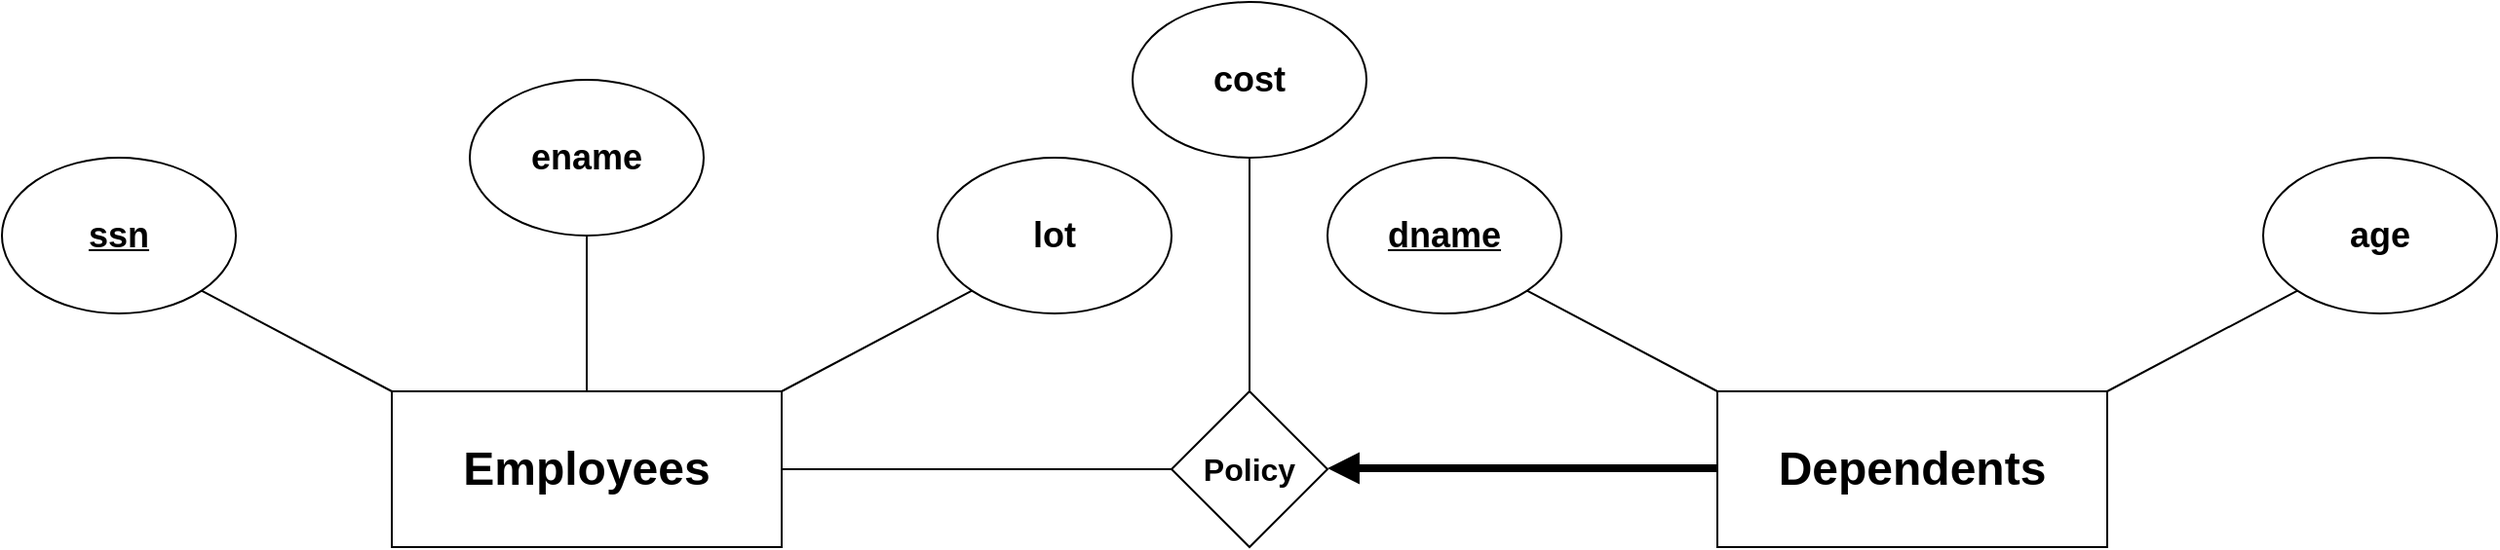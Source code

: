 <mxfile version="20.3.0" type="device"><diagram id="OvXxKjPO3RPC6y7bqK-N" name="Page-1"><mxGraphModel dx="1422" dy="857" grid="1" gridSize="10" guides="1" tooltips="1" connect="1" arrows="1" fold="1" page="1" pageScale="1" pageWidth="827" pageHeight="1169" math="0" shadow="0"><root><mxCell id="0"/><mxCell id="1" parent="0"/><mxCell id="r3o91FJ2YCAC541-YusK-1" value="&lt;b&gt;&lt;font style=&quot;font-size: 24px;&quot;&gt;Employees&lt;/font&gt;&lt;/b&gt;" style="rounded=0;whiteSpace=wrap;html=1;" parent="1" vertex="1"><mxGeometry x="200" y="200" width="200" height="80" as="geometry"/></mxCell><mxCell id="r3o91FJ2YCAC541-YusK-2" value="&lt;b&gt;&lt;u&gt;&lt;font style=&quot;font-size: 18px;&quot;&gt;ssn&lt;/font&gt;&lt;/u&gt;&lt;/b&gt;" style="ellipse;whiteSpace=wrap;html=1;" parent="1" vertex="1"><mxGeometry y="80" width="120" height="80" as="geometry"/></mxCell><mxCell id="r3o91FJ2YCAC541-YusK-3" value="&lt;font style=&quot;font-size: 18px;&quot;&gt;&lt;b style=&quot;&quot;&gt;ename&lt;/b&gt;&lt;/font&gt;" style="ellipse;whiteSpace=wrap;html=1;" parent="1" vertex="1"><mxGeometry x="240" y="40" width="120" height="80" as="geometry"/></mxCell><mxCell id="r3o91FJ2YCAC541-YusK-4" value="&lt;b&gt;&lt;font style=&quot;font-size: 18px;&quot;&gt;lot&lt;/font&gt;&lt;/b&gt;" style="ellipse;whiteSpace=wrap;html=1;" parent="1" vertex="1"><mxGeometry x="480" y="80" width="120" height="80" as="geometry"/></mxCell><mxCell id="r3o91FJ2YCAC541-YusK-6" value="" style="endArrow=none;html=1;rounded=0;entryX=0;entryY=0;entryDx=0;entryDy=0;exitX=1;exitY=1;exitDx=0;exitDy=0;" parent="1" source="r3o91FJ2YCAC541-YusK-2" target="r3o91FJ2YCAC541-YusK-1" edge="1"><mxGeometry width="50" height="50" relative="1" as="geometry"><mxPoint x="270" y="460" as="sourcePoint"/><mxPoint x="320" y="410" as="targetPoint"/></mxGeometry></mxCell><mxCell id="r3o91FJ2YCAC541-YusK-7" value="" style="endArrow=none;html=1;rounded=0;entryX=1;entryY=0;entryDx=0;entryDy=0;exitX=0;exitY=1;exitDx=0;exitDy=0;" parent="1" source="r3o91FJ2YCAC541-YusK-4" target="r3o91FJ2YCAC541-YusK-1" edge="1"><mxGeometry width="50" height="50" relative="1" as="geometry"><mxPoint x="540" y="230" as="sourcePoint"/><mxPoint x="637.574" y="281.716" as="targetPoint"/></mxGeometry></mxCell><mxCell id="r3o91FJ2YCAC541-YusK-8" value="" style="endArrow=none;html=1;rounded=0;entryX=0.5;entryY=0;entryDx=0;entryDy=0;exitX=0.5;exitY=1;exitDx=0;exitDy=0;" parent="1" source="r3o91FJ2YCAC541-YusK-3" target="r3o91FJ2YCAC541-YusK-1" edge="1"><mxGeometry width="50" height="50" relative="1" as="geometry"><mxPoint x="310" y="170" as="sourcePoint"/><mxPoint x="407.574" y="221.716" as="targetPoint"/></mxGeometry></mxCell><mxCell id="7RF87-vcZp1mkApuUm_Z-13" value="&lt;div&gt;&lt;b&gt;&lt;font style=&quot;font-size: 16px;&quot;&gt;Policy&lt;/font&gt;&lt;/b&gt;&lt;/div&gt;" style="rhombus;whiteSpace=wrap;html=1;align=center;" vertex="1" parent="1"><mxGeometry x="600" y="200" width="80" height="80" as="geometry"/></mxCell><mxCell id="7RF87-vcZp1mkApuUm_Z-15" value="" style="endArrow=none;html=1;rounded=0;entryX=0;entryY=0.5;entryDx=0;entryDy=0;exitX=1;exitY=0.5;exitDx=0;exitDy=0;" edge="1" parent="1" source="r3o91FJ2YCAC541-YusK-1" target="7RF87-vcZp1mkApuUm_Z-13"><mxGeometry width="50" height="50" relative="1" as="geometry"><mxPoint x="330" y="280" as="sourcePoint"/><mxPoint x="330" y="350" as="targetPoint"/></mxGeometry></mxCell><mxCell id="7RF87-vcZp1mkApuUm_Z-18" value="&lt;b&gt;&lt;font style=&quot;font-size: 24px;&quot;&gt;Dependents&lt;/font&gt;&lt;/b&gt;" style="rounded=0;whiteSpace=wrap;html=1;" vertex="1" parent="1"><mxGeometry x="880" y="200" width="200" height="80" as="geometry"/></mxCell><mxCell id="7RF87-vcZp1mkApuUm_Z-19" value="&lt;b&gt;&lt;u&gt;&lt;font style=&quot;font-size: 18px;&quot;&gt;dname&lt;/font&gt;&lt;/u&gt;&lt;/b&gt;" style="ellipse;whiteSpace=wrap;html=1;" vertex="1" parent="1"><mxGeometry x="680" y="80" width="120" height="80" as="geometry"/></mxCell><mxCell id="7RF87-vcZp1mkApuUm_Z-21" value="&lt;b&gt;&lt;font style=&quot;font-size: 18px;&quot;&gt;age&lt;/font&gt;&lt;/b&gt;" style="ellipse;whiteSpace=wrap;html=1;" vertex="1" parent="1"><mxGeometry x="1160" y="80" width="120" height="80" as="geometry"/></mxCell><mxCell id="7RF87-vcZp1mkApuUm_Z-22" value="" style="endArrow=none;html=1;rounded=0;entryX=0;entryY=0;entryDx=0;entryDy=0;exitX=1;exitY=1;exitDx=0;exitDy=0;" edge="1" parent="1" source="7RF87-vcZp1mkApuUm_Z-19" target="7RF87-vcZp1mkApuUm_Z-18"><mxGeometry width="50" height="50" relative="1" as="geometry"><mxPoint x="950" y="460" as="sourcePoint"/><mxPoint x="1000" y="410" as="targetPoint"/></mxGeometry></mxCell><mxCell id="7RF87-vcZp1mkApuUm_Z-23" value="" style="endArrow=none;html=1;rounded=0;entryX=1;entryY=0;entryDx=0;entryDy=0;exitX=0;exitY=1;exitDx=0;exitDy=0;" edge="1" parent="1" source="7RF87-vcZp1mkApuUm_Z-21" target="7RF87-vcZp1mkApuUm_Z-18"><mxGeometry width="50" height="50" relative="1" as="geometry"><mxPoint x="1220" y="230" as="sourcePoint"/><mxPoint x="1317.574" y="281.716" as="targetPoint"/></mxGeometry></mxCell><mxCell id="7RF87-vcZp1mkApuUm_Z-25" value="&lt;font style=&quot;font-size: 18px;&quot;&gt;&lt;b style=&quot;&quot;&gt;cost&lt;/b&gt;&lt;/font&gt;" style="ellipse;whiteSpace=wrap;html=1;" vertex="1" parent="1"><mxGeometry x="580" width="120" height="80" as="geometry"/></mxCell><mxCell id="7RF87-vcZp1mkApuUm_Z-26" value="" style="endArrow=none;html=1;rounded=0;entryX=0.5;entryY=0;entryDx=0;entryDy=0;exitX=0.5;exitY=1;exitDx=0;exitDy=0;" edge="1" parent="1" source="7RF87-vcZp1mkApuUm_Z-25" target="7RF87-vcZp1mkApuUm_Z-13"><mxGeometry width="50" height="50" relative="1" as="geometry"><mxPoint x="650" y="130" as="sourcePoint"/><mxPoint x="640" y="160" as="targetPoint"/></mxGeometry></mxCell><mxCell id="7RF87-vcZp1mkApuUm_Z-27" value="" style="endArrow=none;html=1;rounded=0;entryX=0;entryY=0.5;entryDx=0;entryDy=0;exitX=1;exitY=0.5;exitDx=0;exitDy=0;startArrow=block;startFill=1;strokeWidth=4;" edge="1" parent="1"><mxGeometry width="50" height="50" relative="1" as="geometry"><mxPoint x="680" y="239.5" as="sourcePoint"/><mxPoint x="880" y="239.5" as="targetPoint"/></mxGeometry></mxCell></root></mxGraphModel></diagram></mxfile>